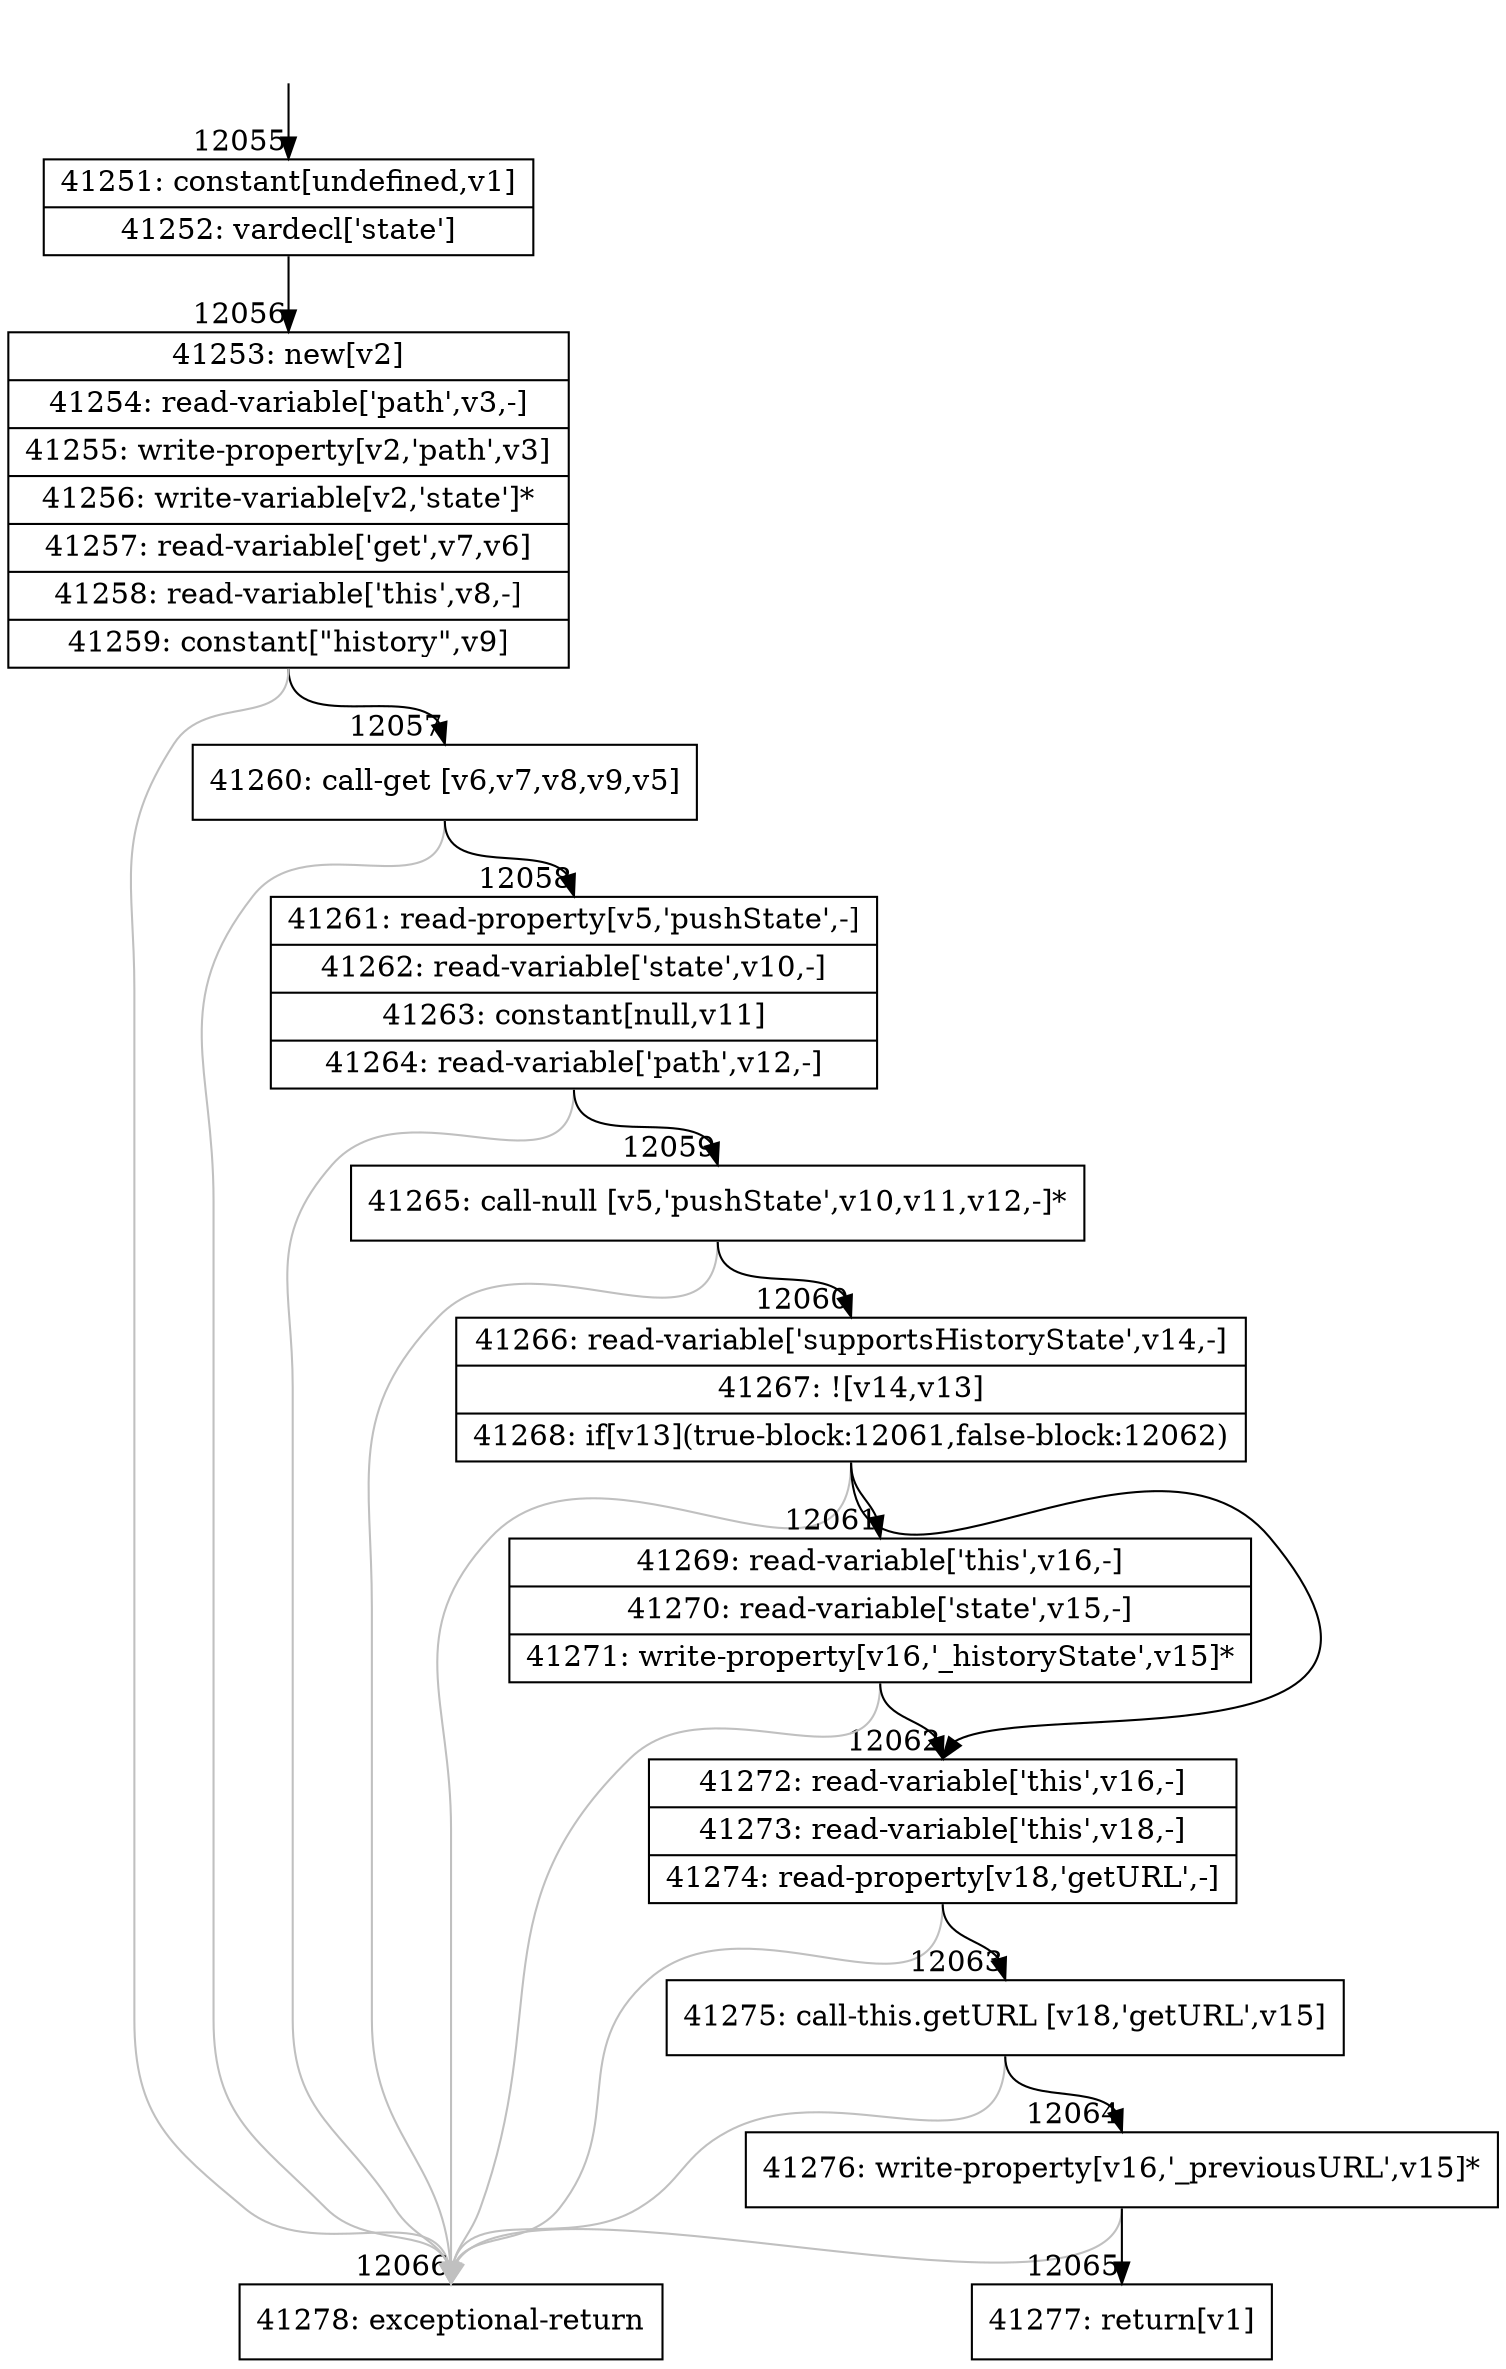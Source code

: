 digraph {
rankdir="TD"
BB_entry993[shape=none,label=""];
BB_entry993 -> BB12055 [tailport=s, headport=n, headlabel="    12055"]
BB12055 [shape=record label="{41251: constant[undefined,v1]|41252: vardecl['state']}" ] 
BB12055 -> BB12056 [tailport=s, headport=n, headlabel="      12056"]
BB12056 [shape=record label="{41253: new[v2]|41254: read-variable['path',v3,-]|41255: write-property[v2,'path',v3]|41256: write-variable[v2,'state']*|41257: read-variable['get',v7,v6]|41258: read-variable['this',v8,-]|41259: constant[\"history\",v9]}" ] 
BB12056 -> BB12057 [tailport=s, headport=n, headlabel="      12057"]
BB12056 -> BB12066 [tailport=s, headport=n, color=gray, headlabel="      12066"]
BB12057 [shape=record label="{41260: call-get [v6,v7,v8,v9,v5]}" ] 
BB12057 -> BB12058 [tailport=s, headport=n, headlabel="      12058"]
BB12057 -> BB12066 [tailport=s, headport=n, color=gray]
BB12058 [shape=record label="{41261: read-property[v5,'pushState',-]|41262: read-variable['state',v10,-]|41263: constant[null,v11]|41264: read-variable['path',v12,-]}" ] 
BB12058 -> BB12059 [tailport=s, headport=n, headlabel="      12059"]
BB12058 -> BB12066 [tailport=s, headport=n, color=gray]
BB12059 [shape=record label="{41265: call-null [v5,'pushState',v10,v11,v12,-]*}" ] 
BB12059 -> BB12060 [tailport=s, headport=n, headlabel="      12060"]
BB12059 -> BB12066 [tailport=s, headport=n, color=gray]
BB12060 [shape=record label="{41266: read-variable['supportsHistoryState',v14,-]|41267: ![v14,v13]|41268: if[v13](true-block:12061,false-block:12062)}" ] 
BB12060 -> BB12061 [tailport=s, headport=n, headlabel="      12061"]
BB12060 -> BB12062 [tailport=s, headport=n, headlabel="      12062"]
BB12060 -> BB12066 [tailport=s, headport=n, color=gray]
BB12061 [shape=record label="{41269: read-variable['this',v16,-]|41270: read-variable['state',v15,-]|41271: write-property[v16,'_historyState',v15]*}" ] 
BB12061 -> BB12062 [tailport=s, headport=n]
BB12061 -> BB12066 [tailport=s, headport=n, color=gray]
BB12062 [shape=record label="{41272: read-variable['this',v16,-]|41273: read-variable['this',v18,-]|41274: read-property[v18,'getURL',-]}" ] 
BB12062 -> BB12063 [tailport=s, headport=n, headlabel="      12063"]
BB12062 -> BB12066 [tailport=s, headport=n, color=gray]
BB12063 [shape=record label="{41275: call-this.getURL [v18,'getURL',v15]}" ] 
BB12063 -> BB12064 [tailport=s, headport=n, headlabel="      12064"]
BB12063 -> BB12066 [tailport=s, headport=n, color=gray]
BB12064 [shape=record label="{41276: write-property[v16,'_previousURL',v15]*}" ] 
BB12064 -> BB12065 [tailport=s, headport=n, headlabel="      12065"]
BB12064 -> BB12066 [tailport=s, headport=n, color=gray]
BB12065 [shape=record label="{41277: return[v1]}" ] 
BB12066 [shape=record label="{41278: exceptional-return}" ] 
//#$~ 22217
}
